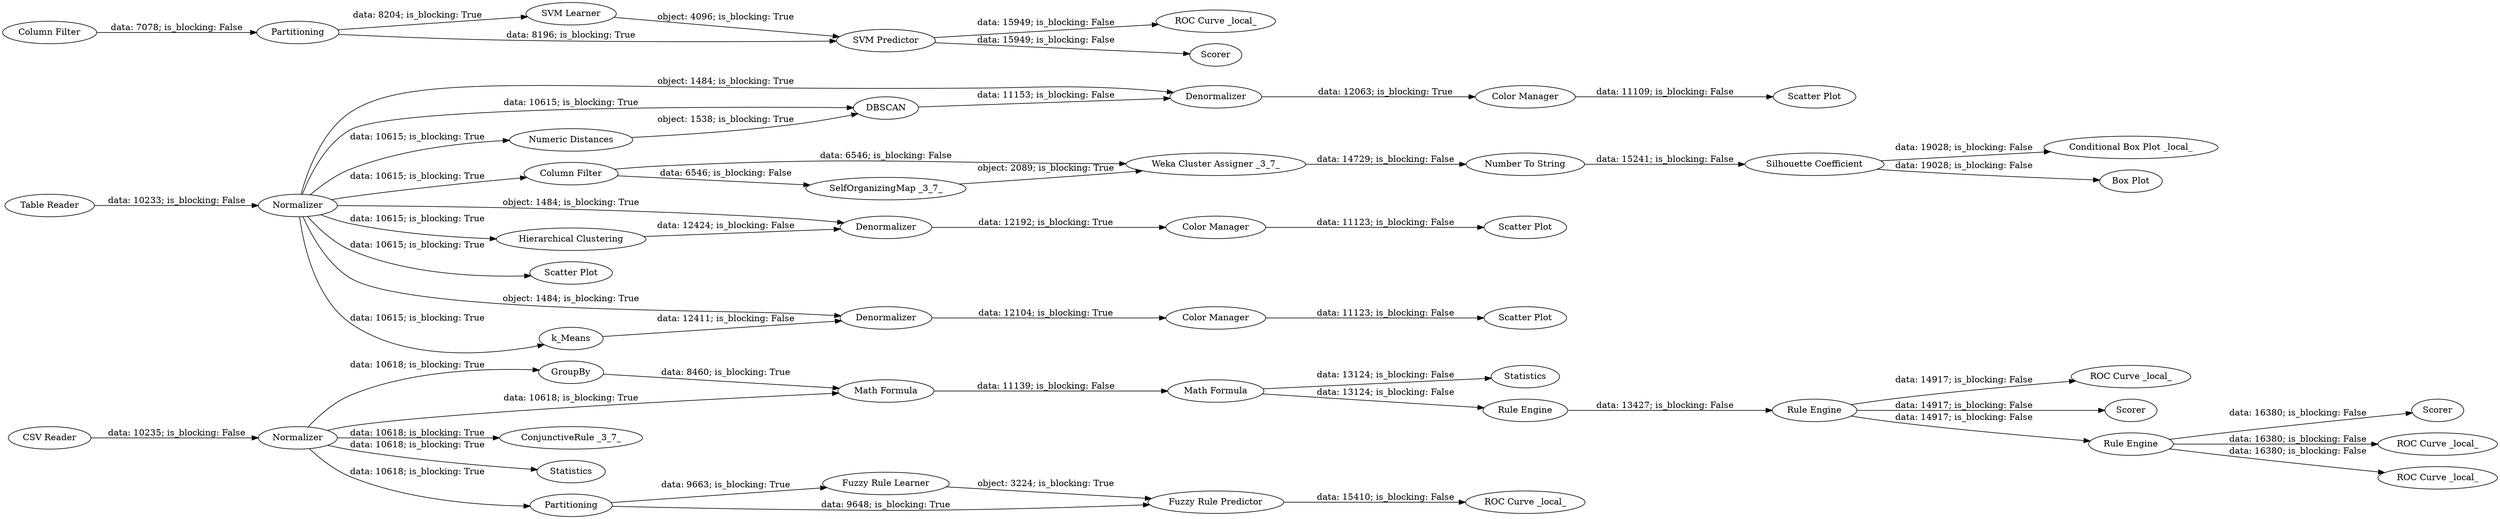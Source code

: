 digraph {
	"-3784161499130388806_169" [label=Statistics]
	"-3784161499130388806_177" [label="ROC Curve _local_"]
	"-2805647248385634840_149" [label=Denormalizer]
	"-4341883983790835184_843" [label="Conditional Box Plot _local_"]
	"514329475601126752_849" [label="Column Filter"]
	"-3784161499130388806_166" [label="Math Formula"]
	"-2805647248385634840_1" [label="Table Reader"]
	"-2805647248385634840_152" [label="Numeric Distances"]
	"-2805647248385634840_164" [label=GroupBy]
	"-8755697643090271000_166" [label="SVM Learner"]
	"-3784161499130388806_171" [label="Rule Engine"]
	"-2805647248385634840_145" [label=Denormalizer]
	"-3784161499130388806_176" [label=Scorer]
	"-3784161499130388806_179" [label="ROC Curve _local_"]
	"-2805647248385634840_148" [label=DBSCAN]
	"-2805647248385634840_150" [label="Color Manager"]
	"-2805647248385634840_155" [label="CSV Reader"]
	"-3784161499130388806_165" [label="Math Formula"]
	"-4341883983790835184_841" [label="Silhouette Coefficient"]
	"-2805647248385634840_142" [label="Color Manager"]
	"-8755697643090271000_171" [label="Column Filter"]
	"514329475601126752_851" [label="Weka Cluster Assigner _3_7_"]
	"-2805647248385634840_146" [label="Color Manager"]
	"514329475601126752_848" [label="SelfOrganizingMap _3_7_"]
	"-2805647248385634840_163" [label="ConjunctiveRule _3_7_"]
	"-2805647248385634840_143" [label="Scatter Plot"]
	"-3784161499130388806_178" [label="ROC Curve _local_"]
	"7000317757397647535_169" [label="ROC Curve _local_"]
	"-8755697643090271000_163" [label=Partitioning]
	"-3784161499130388806_168" [label="Rule Engine"]
	"-2805647248385634840_140" [label=Normalizer]
	"-3784161499130388806_175" [label=Scorer]
	"-2805647248385634840_141" [label=Denormalizer]
	"-8755697643090271000_168" [label="SVM Predictor"]
	"-2805647248385634840_147" [label="Scatter Plot"]
	"-8755697643090271000_164" [label="ROC Curve _local_"]
	"-2805647248385634840_154" [label="Scatter Plot"]
	"-2805647248385634840_151" [label="Scatter Plot"]
	"7000317757397647535_168" [label="Fuzzy Rule Learner"]
	"-8755697643090271000_170" [label=Statistics]
	"7000317757397647535_163" [label=Partitioning]
	"-4341883983790835184_842" [label="Box Plot"]
	"-7784262309473528580_156" [label=Normalizer]
	"-4341883983790835184_844" [label="Number To String"]
	"-3784161499130388806_170" [label="Rule Engine"]
	"-2805647248385634840_144" [label="Hierarchical Clustering"]
	"-8755697643090271000_174" [label=Scorer]
	"7000317757397647535_167" [label="Fuzzy Rule Predictor"]
	"-2805647248385634840_135" [label=k_Means]
	"-4341883983790835184_841" -> "-4341883983790835184_842" [label="data: 19028; is_blocking: False"]
	"-2805647248385634840_145" -> "-2805647248385634840_146" [label="data: 12192; is_blocking: True"]
	"-2805647248385634840_152" -> "-2805647248385634840_148" [label="object: 1538; is_blocking: True"]
	"-2805647248385634840_164" -> "-3784161499130388806_165" [label="data: 8460; is_blocking: True"]
	"-2805647248385634840_140" -> "-2805647248385634840_144" [label="data: 10615; is_blocking: True"]
	"-8755697643090271000_168" -> "-8755697643090271000_174" [label="data: 15949; is_blocking: False"]
	"-2805647248385634840_140" -> "-2805647248385634840_141" [label="object: 1484; is_blocking: True"]
	"514329475601126752_851" -> "-4341883983790835184_844" [label="data: 14729; is_blocking: False"]
	"-2805647248385634840_149" -> "-2805647248385634840_150" [label="data: 12063; is_blocking: True"]
	"-2805647248385634840_148" -> "-2805647248385634840_149" [label="data: 11153; is_blocking: False"]
	"-2805647248385634840_135" -> "-2805647248385634840_141" [label="data: 12411; is_blocking: False"]
	"-7784262309473528580_156" -> "-2805647248385634840_164" [label="data: 10618; is_blocking: True"]
	"-2805647248385634840_140" -> "-2805647248385634840_152" [label="data: 10615; is_blocking: True"]
	"-3784161499130388806_170" -> "-3784161499130388806_179" [label="data: 16380; is_blocking: False"]
	"-8755697643090271000_166" -> "-8755697643090271000_168" [label="object: 4096; is_blocking: True"]
	"-3784161499130388806_168" -> "-3784161499130388806_177" [label="data: 14917; is_blocking: False"]
	"7000317757397647535_163" -> "7000317757397647535_167" [label="data: 9648; is_blocking: True"]
	"-2805647248385634840_140" -> "-2805647248385634840_154" [label="data: 10615; is_blocking: True"]
	"-2805647248385634840_141" -> "-2805647248385634840_142" [label="data: 12104; is_blocking: True"]
	"-8755697643090271000_171" -> "-8755697643090271000_163" [label="data: 7078; is_blocking: False"]
	"514329475601126752_849" -> "514329475601126752_851" [label="data: 6546; is_blocking: False"]
	"7000317757397647535_163" -> "7000317757397647535_168" [label="data: 9663; is_blocking: True"]
	"-3784161499130388806_168" -> "-3784161499130388806_170" [label="data: 14917; is_blocking: False"]
	"-2805647248385634840_146" -> "-2805647248385634840_147" [label="data: 11123; is_blocking: False"]
	"7000317757397647535_167" -> "7000317757397647535_169" [label="data: 15410; is_blocking: False"]
	"-2805647248385634840_140" -> "-2805647248385634840_135" [label="data: 10615; is_blocking: True"]
	"-2805647248385634840_155" -> "-7784262309473528580_156" [label="data: 10235; is_blocking: False"]
	"-2805647248385634840_140" -> "514329475601126752_849" [label="data: 10615; is_blocking: True"]
	"-7784262309473528580_156" -> "-8755697643090271000_170" [label="data: 10618; is_blocking: True"]
	"-4341883983790835184_841" -> "-4341883983790835184_843" [label="data: 19028; is_blocking: False"]
	"-4341883983790835184_844" -> "-4341883983790835184_841" [label="data: 15241; is_blocking: False"]
	"-8755697643090271000_163" -> "-8755697643090271000_168" [label="data: 8196; is_blocking: True"]
	"-2805647248385634840_1" -> "-2805647248385634840_140" [label="data: 10233; is_blocking: False"]
	"-8755697643090271000_163" -> "-8755697643090271000_166" [label="data: 8204; is_blocking: True"]
	"514329475601126752_848" -> "514329475601126752_851" [label="object: 2089; is_blocking: True"]
	"7000317757397647535_168" -> "7000317757397647535_167" [label="object: 3224; is_blocking: True"]
	"-7784262309473528580_156" -> "-3784161499130388806_165" [label="data: 10618; is_blocking: True"]
	"-3784161499130388806_170" -> "-3784161499130388806_176" [label="data: 16380; is_blocking: False"]
	"-3784161499130388806_170" -> "-3784161499130388806_178" [label="data: 16380; is_blocking: False"]
	"-3784161499130388806_166" -> "-3784161499130388806_171" [label="data: 13124; is_blocking: False"]
	"514329475601126752_849" -> "514329475601126752_848" [label="data: 6546; is_blocking: False"]
	"-2805647248385634840_150" -> "-2805647248385634840_151" [label="data: 11109; is_blocking: False"]
	"-2805647248385634840_140" -> "-2805647248385634840_148" [label="data: 10615; is_blocking: True"]
	"-7784262309473528580_156" -> "-2805647248385634840_163" [label="data: 10618; is_blocking: True"]
	"-7784262309473528580_156" -> "7000317757397647535_163" [label="data: 10618; is_blocking: True"]
	"-8755697643090271000_168" -> "-8755697643090271000_164" [label="data: 15949; is_blocking: False"]
	"-3784161499130388806_168" -> "-3784161499130388806_175" [label="data: 14917; is_blocking: False"]
	"-3784161499130388806_171" -> "-3784161499130388806_168" [label="data: 13427; is_blocking: False"]
	"-3784161499130388806_165" -> "-3784161499130388806_166" [label="data: 11139; is_blocking: False"]
	"-3784161499130388806_166" -> "-3784161499130388806_169" [label="data: 13124; is_blocking: False"]
	"-2805647248385634840_140" -> "-2805647248385634840_145" [label="object: 1484; is_blocking: True"]
	"-2805647248385634840_144" -> "-2805647248385634840_145" [label="data: 12424; is_blocking: False"]
	"-2805647248385634840_142" -> "-2805647248385634840_143" [label="data: 11123; is_blocking: False"]
	"-2805647248385634840_140" -> "-2805647248385634840_149" [label="object: 1484; is_blocking: True"]
	rankdir=LR
}
